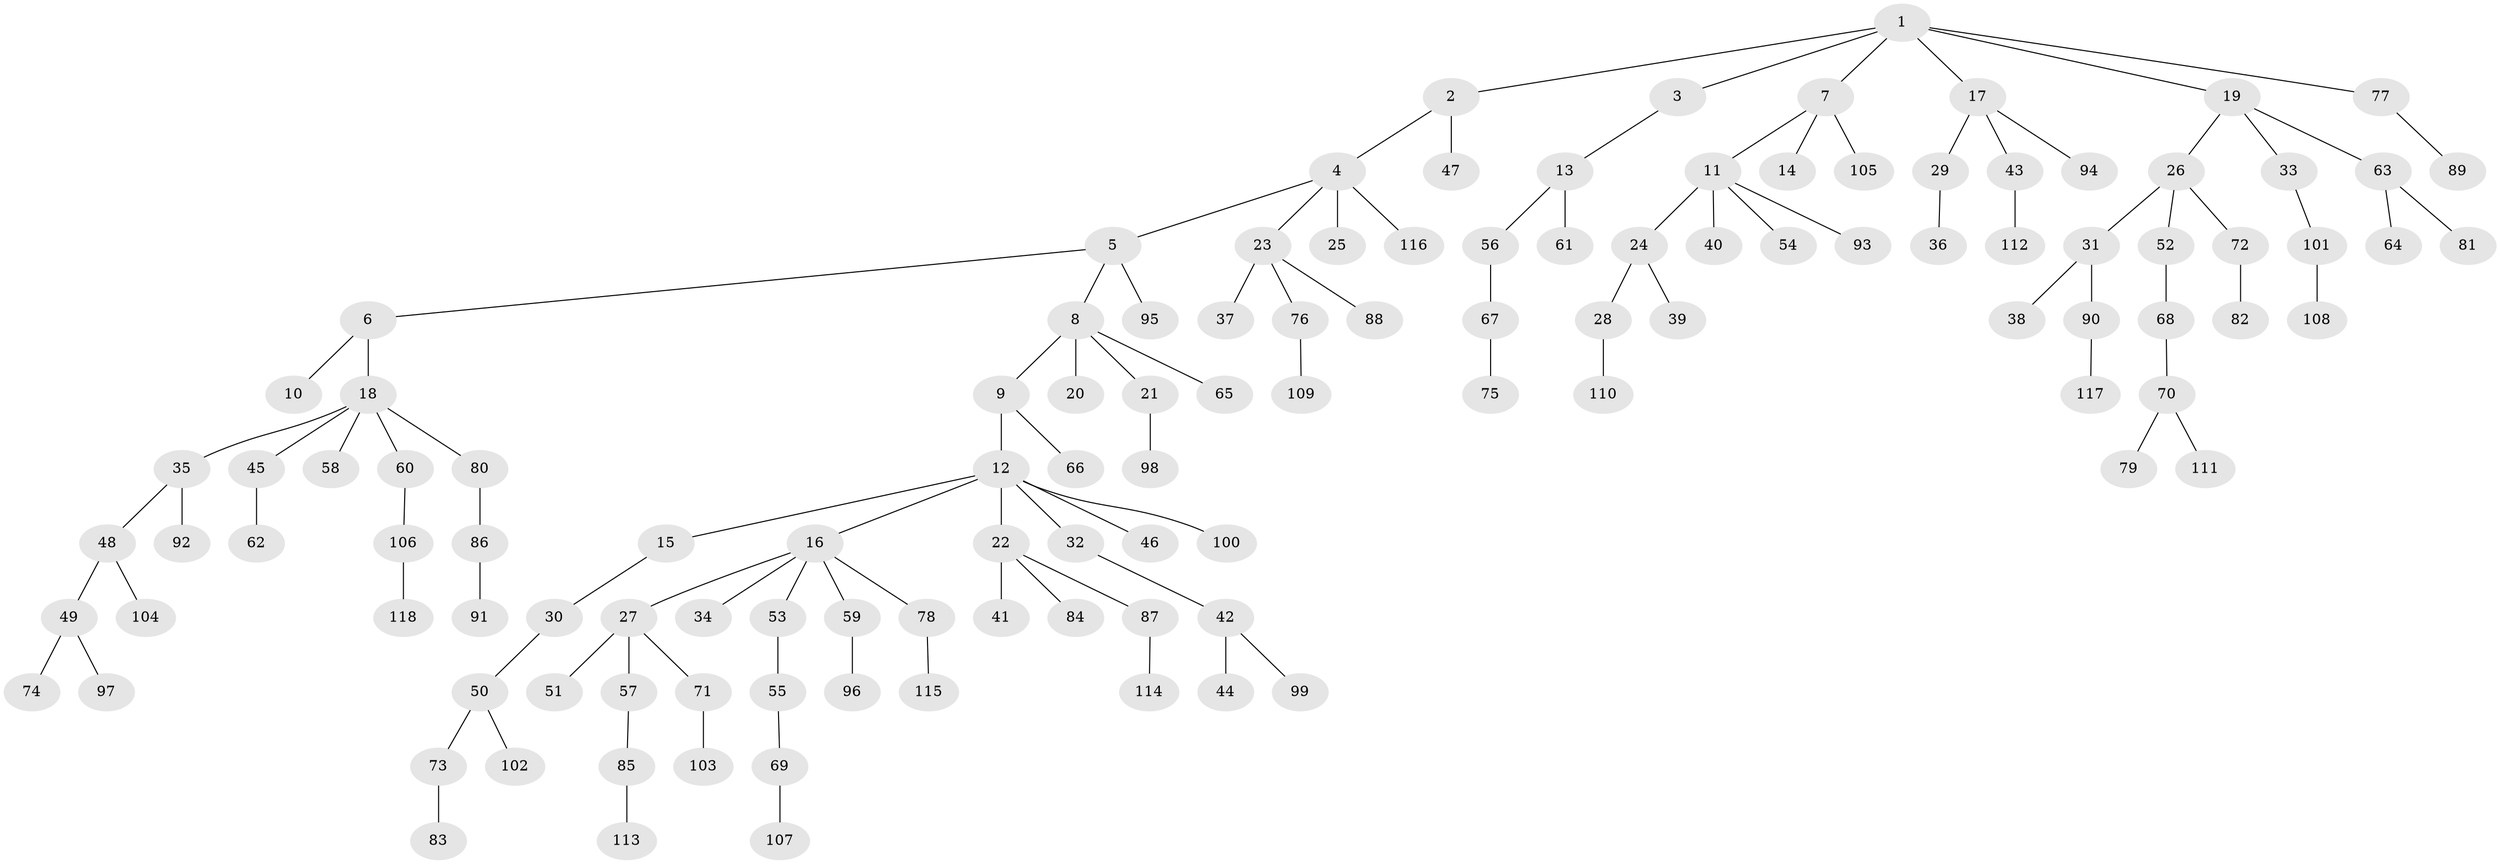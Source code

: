 // Generated by graph-tools (version 1.1) at 2025/53/03/09/25 04:53:28]
// undirected, 118 vertices, 117 edges
graph export_dot {
graph [start="1"]
  node [color=gray90,style=filled];
  1;
  2;
  3;
  4;
  5;
  6;
  7;
  8;
  9;
  10;
  11;
  12;
  13;
  14;
  15;
  16;
  17;
  18;
  19;
  20;
  21;
  22;
  23;
  24;
  25;
  26;
  27;
  28;
  29;
  30;
  31;
  32;
  33;
  34;
  35;
  36;
  37;
  38;
  39;
  40;
  41;
  42;
  43;
  44;
  45;
  46;
  47;
  48;
  49;
  50;
  51;
  52;
  53;
  54;
  55;
  56;
  57;
  58;
  59;
  60;
  61;
  62;
  63;
  64;
  65;
  66;
  67;
  68;
  69;
  70;
  71;
  72;
  73;
  74;
  75;
  76;
  77;
  78;
  79;
  80;
  81;
  82;
  83;
  84;
  85;
  86;
  87;
  88;
  89;
  90;
  91;
  92;
  93;
  94;
  95;
  96;
  97;
  98;
  99;
  100;
  101;
  102;
  103;
  104;
  105;
  106;
  107;
  108;
  109;
  110;
  111;
  112;
  113;
  114;
  115;
  116;
  117;
  118;
  1 -- 2;
  1 -- 3;
  1 -- 7;
  1 -- 17;
  1 -- 19;
  1 -- 77;
  2 -- 4;
  2 -- 47;
  3 -- 13;
  4 -- 5;
  4 -- 23;
  4 -- 25;
  4 -- 116;
  5 -- 6;
  5 -- 8;
  5 -- 95;
  6 -- 10;
  6 -- 18;
  7 -- 11;
  7 -- 14;
  7 -- 105;
  8 -- 9;
  8 -- 20;
  8 -- 21;
  8 -- 65;
  9 -- 12;
  9 -- 66;
  11 -- 24;
  11 -- 40;
  11 -- 54;
  11 -- 93;
  12 -- 15;
  12 -- 16;
  12 -- 22;
  12 -- 32;
  12 -- 46;
  12 -- 100;
  13 -- 56;
  13 -- 61;
  15 -- 30;
  16 -- 27;
  16 -- 34;
  16 -- 53;
  16 -- 59;
  16 -- 78;
  17 -- 29;
  17 -- 43;
  17 -- 94;
  18 -- 35;
  18 -- 45;
  18 -- 58;
  18 -- 60;
  18 -- 80;
  19 -- 26;
  19 -- 33;
  19 -- 63;
  21 -- 98;
  22 -- 41;
  22 -- 84;
  22 -- 87;
  23 -- 37;
  23 -- 76;
  23 -- 88;
  24 -- 28;
  24 -- 39;
  26 -- 31;
  26 -- 52;
  26 -- 72;
  27 -- 51;
  27 -- 57;
  27 -- 71;
  28 -- 110;
  29 -- 36;
  30 -- 50;
  31 -- 38;
  31 -- 90;
  32 -- 42;
  33 -- 101;
  35 -- 48;
  35 -- 92;
  42 -- 44;
  42 -- 99;
  43 -- 112;
  45 -- 62;
  48 -- 49;
  48 -- 104;
  49 -- 74;
  49 -- 97;
  50 -- 73;
  50 -- 102;
  52 -- 68;
  53 -- 55;
  55 -- 69;
  56 -- 67;
  57 -- 85;
  59 -- 96;
  60 -- 106;
  63 -- 64;
  63 -- 81;
  67 -- 75;
  68 -- 70;
  69 -- 107;
  70 -- 79;
  70 -- 111;
  71 -- 103;
  72 -- 82;
  73 -- 83;
  76 -- 109;
  77 -- 89;
  78 -- 115;
  80 -- 86;
  85 -- 113;
  86 -- 91;
  87 -- 114;
  90 -- 117;
  101 -- 108;
  106 -- 118;
}
